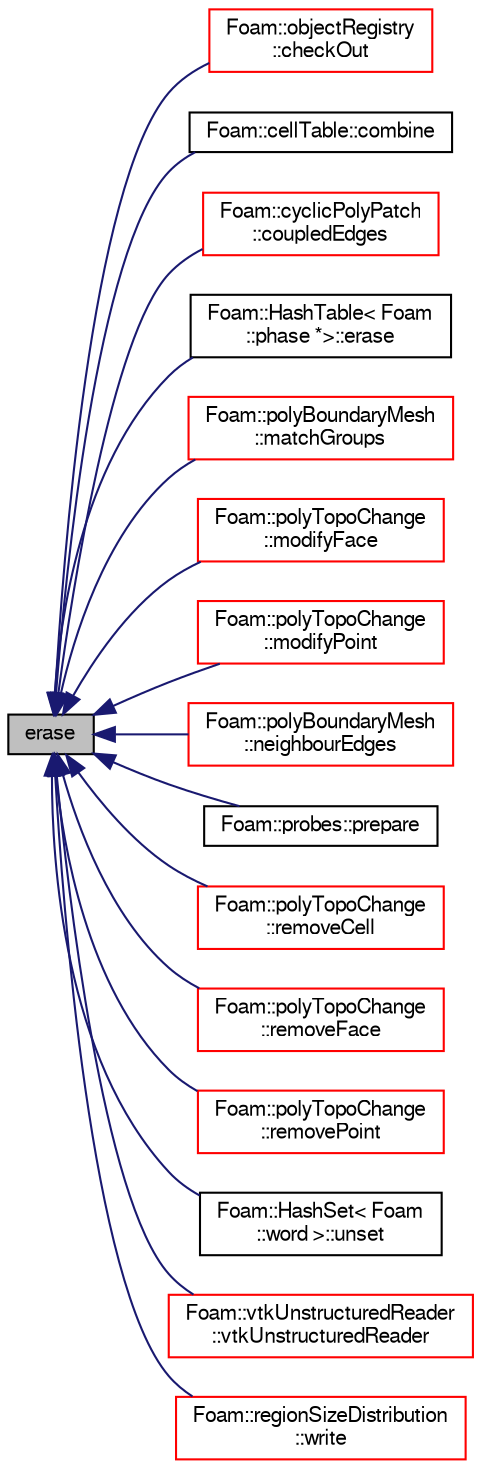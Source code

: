 digraph "erase"
{
  bgcolor="transparent";
  edge [fontname="FreeSans",fontsize="10",labelfontname="FreeSans",labelfontsize="10"];
  node [fontname="FreeSans",fontsize="10",shape=record];
  rankdir="LR";
  Node3971 [label="erase",height=0.2,width=0.4,color="black", fillcolor="grey75", style="filled", fontcolor="black"];
  Node3971 -> Node3972 [dir="back",color="midnightblue",fontsize="10",style="solid",fontname="FreeSans"];
  Node3972 [label="Foam::objectRegistry\l::checkOut",height=0.2,width=0.4,color="red",URL="$a26326.html#a0b55f69ea0e88182692871ec13dc62db",tooltip="Remove an regIOobject from registry. "];
  Node3971 -> Node4015 [dir="back",color="midnightblue",fontsize="10",style="solid",fontname="FreeSans"];
  Node4015 [label="Foam::cellTable::combine",height=0.2,width=0.4,color="black",URL="$a21342.html#a8f772dc348dc8f16911640a1c4157cb2",tooltip="Combine tableIds together. "];
  Node3971 -> Node4016 [dir="back",color="midnightblue",fontsize="10",style="solid",fontname="FreeSans"];
  Node4016 [label="Foam::cyclicPolyPatch\l::coupledEdges",height=0.2,width=0.4,color="red",URL="$a27434.html#a4c970d354b1bca8ccb1dff0855586ed7",tooltip="Return connected edges (from patch local to neighbour patch local). "];
  Node3971 -> Node4264 [dir="back",color="midnightblue",fontsize="10",style="solid",fontname="FreeSans"];
  Node4264 [label="Foam::HashTable\< Foam\l::phase *\>::erase",height=0.2,width=0.4,color="black",URL="$a25702.html#aa68f27749086b8dc0019f5fe040f5acf",tooltip="Remove entries given by the listed keys from this HashTable. "];
  Node3971 -> Node4265 [dir="back",color="midnightblue",fontsize="10",style="solid",fontname="FreeSans"];
  Node4265 [label="Foam::polyBoundaryMesh\l::matchGroups",height=0.2,width=0.4,color="red",URL="$a27402.html#aabd198b93730ce56969e96d23875ab87",tooltip="Match the patches to groups. Returns all the (fully matched) groups. "];
  Node3971 -> Node4441 [dir="back",color="midnightblue",fontsize="10",style="solid",fontname="FreeSans"];
  Node4441 [label="Foam::polyTopoChange\l::modifyFace",height=0.2,width=0.4,color="red",URL="$a21678.html#a2026e0f174dfcd6d26bfd69e577012a2",tooltip="Modify vertices or cell of face. "];
  Node3971 -> Node4474 [dir="back",color="midnightblue",fontsize="10",style="solid",fontname="FreeSans"];
  Node4474 [label="Foam::polyTopoChange\l::modifyPoint",height=0.2,width=0.4,color="red",URL="$a21678.html#ad83e85fd833a84d24f0a29064ed6163d",tooltip="Modify coordinate. "];
  Node3971 -> Node4476 [dir="back",color="midnightblue",fontsize="10",style="solid",fontname="FreeSans"];
  Node4476 [label="Foam::polyBoundaryMesh\l::neighbourEdges",height=0.2,width=0.4,color="red",URL="$a27402.html#a430d61af7deb5b3579553b92d7a3034c",tooltip="Per patch the edges on the neighbouring patch. Is for every external. "];
  Node3971 -> Node4477 [dir="back",color="midnightblue",fontsize="10",style="solid",fontname="FreeSans"];
  Node4477 [label="Foam::probes::prepare",height=0.2,width=0.4,color="black",URL="$a29266.html#a5e55cd815681cedddeb894b90ef68173",tooltip="Classify field type and Open/close file streams,. "];
  Node3971 -> Node4478 [dir="back",color="midnightblue",fontsize="10",style="solid",fontname="FreeSans"];
  Node4478 [label="Foam::polyTopoChange\l::removeCell",height=0.2,width=0.4,color="red",URL="$a21678.html#acf9e473b5df98a1b8ac08a32301b575c",tooltip="Remove/merge cell. "];
  Node3971 -> Node4479 [dir="back",color="midnightblue",fontsize="10",style="solid",fontname="FreeSans"];
  Node4479 [label="Foam::polyTopoChange\l::removeFace",height=0.2,width=0.4,color="red",URL="$a21678.html#a5045d04a88d2f7bcc35f2ce0e652d168",tooltip="Remove/merge face. "];
  Node3971 -> Node4472 [dir="back",color="midnightblue",fontsize="10",style="solid",fontname="FreeSans"];
  Node4472 [label="Foam::polyTopoChange\l::removePoint",height=0.2,width=0.4,color="red",URL="$a21678.html#a01afb06197fad38def20100780f8aa52",tooltip="Remove/merge point. "];
  Node3971 -> Node4480 [dir="back",color="midnightblue",fontsize="10",style="solid",fontname="FreeSans"];
  Node4480 [label="Foam::HashSet\< Foam\l::word \>::unset",height=0.2,width=0.4,color="black",URL="$a25690.html#a8254423a34c8f5eec22bd695751ca43a",tooltip="Unset the specified key - same as erase. "];
  Node3971 -> Node4481 [dir="back",color="midnightblue",fontsize="10",style="solid",fontname="FreeSans"];
  Node4481 [label="Foam::vtkUnstructuredReader\l::vtkUnstructuredReader",height=0.2,width=0.4,color="red",URL="$a21890.html#a46b4c08a407cacfb19ee3ca393efb807",tooltip="Construct from Istream, read all. "];
  Node3971 -> Node4482 [dir="back",color="midnightblue",fontsize="10",style="solid",fontname="FreeSans"];
  Node4482 [label="Foam::regionSizeDistribution\l::write",height=0.2,width=0.4,color="red",URL="$a28766.html#aac759501cf6c7895a70eecbef0226ae1",tooltip="Calculate the regionSizeDistribution and write. "];
}

